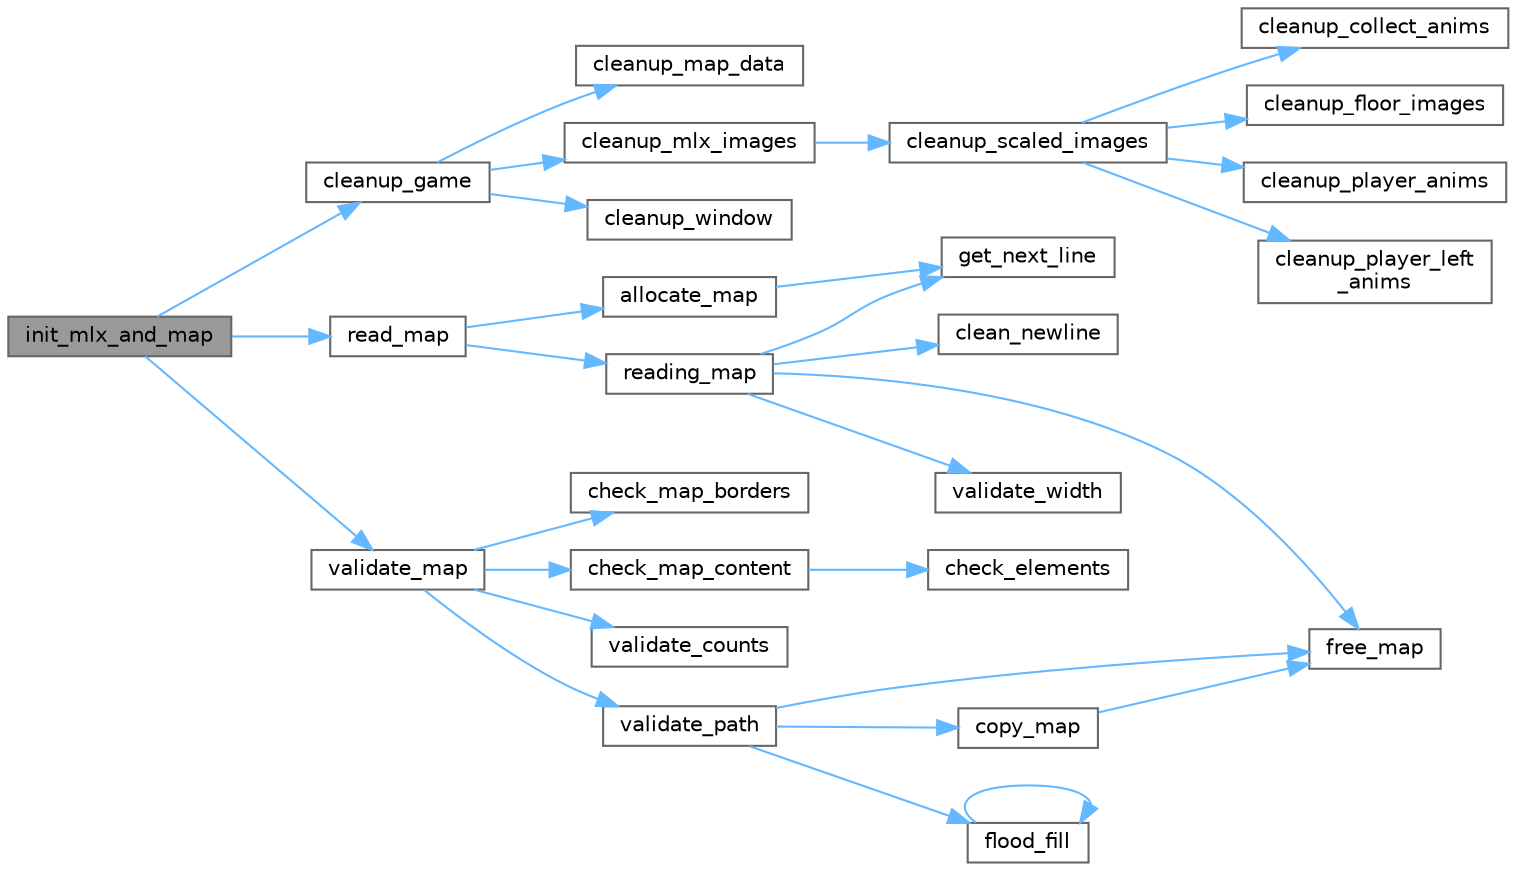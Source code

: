 digraph "init_mlx_and_map"
{
 // INTERACTIVE_SVG=YES
 // LATEX_PDF_SIZE
  bgcolor="transparent";
  edge [fontname=Helvetica,fontsize=10,labelfontname=Helvetica,labelfontsize=10];
  node [fontname=Helvetica,fontsize=10,shape=box,height=0.2,width=0.4];
  rankdir="LR";
  Node1 [id="Node000001",label="init_mlx_and_map",height=0.2,width=0.4,color="gray40", fillcolor="grey60", style="filled", fontcolor="black",tooltip=" "];
  Node1 -> Node2 [id="edge1_Node000001_Node000002",color="steelblue1",style="solid",tooltip=" "];
  Node2 [id="Node000002",label="cleanup_game",height=0.2,width=0.4,color="grey40", fillcolor="white", style="filled",URL="$utils_8c.html#a6b166a434f4f8cc202d9c3feaf33af7a",tooltip=" "];
  Node2 -> Node3 [id="edge2_Node000002_Node000003",color="steelblue1",style="solid",tooltip=" "];
  Node3 [id="Node000003",label="cleanup_map_data",height=0.2,width=0.4,color="grey40", fillcolor="white", style="filled",URL="$utils_8c.html#abc5614c78184dfae0a3a6a03ee44d059",tooltip=" "];
  Node2 -> Node4 [id="edge3_Node000002_Node000004",color="steelblue1",style="solid",tooltip=" "];
  Node4 [id="Node000004",label="cleanup_mlx_images",height=0.2,width=0.4,color="grey40", fillcolor="white", style="filled",URL="$utils_8c.html#a72c99faf18094cf6f6f0bd4ec752f1ae",tooltip=" "];
  Node4 -> Node5 [id="edge4_Node000004_Node000005",color="steelblue1",style="solid",tooltip=" "];
  Node5 [id="Node000005",label="cleanup_scaled_images",height=0.2,width=0.4,color="grey40", fillcolor="white", style="filled",URL="$clean__images_8c.html#a87fd54b2926142613d5f2ee67a6b69b0",tooltip=" "];
  Node5 -> Node6 [id="edge5_Node000005_Node000006",color="steelblue1",style="solid",tooltip=" "];
  Node6 [id="Node000006",label="cleanup_collect_anims",height=0.2,width=0.4,color="grey40", fillcolor="white", style="filled",URL="$clean__images_8c.html#a248d446aa9c26de1799fe09b07531c3d",tooltip=" "];
  Node5 -> Node7 [id="edge6_Node000005_Node000007",color="steelblue1",style="solid",tooltip=" "];
  Node7 [id="Node000007",label="cleanup_floor_images",height=0.2,width=0.4,color="grey40", fillcolor="white", style="filled",URL="$clean__images_8c.html#af696a35befccf80ea35fc848c9292fef",tooltip=" "];
  Node5 -> Node8 [id="edge7_Node000005_Node000008",color="steelblue1",style="solid",tooltip=" "];
  Node8 [id="Node000008",label="cleanup_player_anims",height=0.2,width=0.4,color="grey40", fillcolor="white", style="filled",URL="$clean__images_8c.html#a4644ff6c8a89161bb498cbce5edd4c27",tooltip=" "];
  Node5 -> Node9 [id="edge8_Node000005_Node000009",color="steelblue1",style="solid",tooltip=" "];
  Node9 [id="Node000009",label="cleanup_player_left\l_anims",height=0.2,width=0.4,color="grey40", fillcolor="white", style="filled",URL="$clean__images_8c.html#a55a5e38ede17361f52b74b7108edb421",tooltip=" "];
  Node2 -> Node10 [id="edge9_Node000002_Node000010",color="steelblue1",style="solid",tooltip=" "];
  Node10 [id="Node000010",label="cleanup_window",height=0.2,width=0.4,color="grey40", fillcolor="white", style="filled",URL="$utils_8c.html#a123b79110158baa49ed60b2d7a82eebb",tooltip=" "];
  Node1 -> Node11 [id="edge10_Node000001_Node000011",color="steelblue1",style="solid",tooltip=" "];
  Node11 [id="Node000011",label="read_map",height=0.2,width=0.4,color="grey40", fillcolor="white", style="filled",URL="$map_8c.html#a727a57ebf42f450212350523d48cc841",tooltip=" "];
  Node11 -> Node12 [id="edge11_Node000011_Node000012",color="steelblue1",style="solid",tooltip=" "];
  Node12 [id="Node000012",label="allocate_map",height=0.2,width=0.4,color="grey40", fillcolor="white", style="filled",URL="$map_8c.html#abf448dce0d9e0c0355ce13ff0d82ca23",tooltip=" "];
  Node12 -> Node13 [id="edge12_Node000012_Node000013",color="steelblue1",style="solid",tooltip=" "];
  Node13 [id="Node000013",label="get_next_line",height=0.2,width=0.4,color="grey40", fillcolor="white", style="filled",URL="$get__next__line__bonus_8h.html#a78d68a5f50a6eec0380ce25b4a1bd5b7",tooltip=" "];
  Node11 -> Node14 [id="edge13_Node000011_Node000014",color="steelblue1",style="solid",tooltip=" "];
  Node14 [id="Node000014",label="reading_map",height=0.2,width=0.4,color="grey40", fillcolor="white", style="filled",URL="$map_8c.html#a462bf94d03bcf3d052b298c537753f4b",tooltip=" "];
  Node14 -> Node15 [id="edge14_Node000014_Node000015",color="steelblue1",style="solid",tooltip=" "];
  Node15 [id="Node000015",label="clean_newline",height=0.2,width=0.4,color="grey40", fillcolor="white", style="filled",URL="$map_8c.html#a79d8891e7be1c35539089d9e8c942abf",tooltip=" "];
  Node14 -> Node16 [id="edge15_Node000014_Node000016",color="steelblue1",style="solid",tooltip=" "];
  Node16 [id="Node000016",label="free_map",height=0.2,width=0.4,color="grey40", fillcolor="white", style="filled",URL="$map__validation_8c.html#aaa1d4a33ad086b322bb39d264f8a9a49",tooltip="Frees the allocated map memory."];
  Node14 -> Node13 [id="edge16_Node000014_Node000013",color="steelblue1",style="solid",tooltip=" "];
  Node14 -> Node17 [id="edge17_Node000014_Node000017",color="steelblue1",style="solid",tooltip=" "];
  Node17 [id="Node000017",label="validate_width",height=0.2,width=0.4,color="grey40", fillcolor="white", style="filled",URL="$map_8c.html#aad3ffa129c7b155e2ccdc77b7d2afcb8",tooltip=" "];
  Node1 -> Node18 [id="edge18_Node000001_Node000018",color="steelblue1",style="solid",tooltip=" "];
  Node18 [id="Node000018",label="validate_map",height=0.2,width=0.4,color="grey40", fillcolor="white", style="filled",URL="$map__validation_8c.html#a560a42b860dc2abf0cb8dbb2ea25693a",tooltip=" "];
  Node18 -> Node19 [id="edge19_Node000018_Node000019",color="steelblue1",style="solid",tooltip=" "];
  Node19 [id="Node000019",label="check_map_borders",height=0.2,width=0.4,color="grey40", fillcolor="white", style="filled",URL="$map__validations__utils_8c.html#ab0f3d0903ec435a5cc5caee34bfc58ff",tooltip="Simple map validation check for basic requirements."];
  Node18 -> Node20 [id="edge20_Node000018_Node000020",color="steelblue1",style="solid",tooltip=" "];
  Node20 [id="Node000020",label="check_map_content",height=0.2,width=0.4,color="grey40", fillcolor="white", style="filled",URL="$map__validations__utils_8c.html#ad51f0ff88843223e47b6e2571305c576",tooltip=" "];
  Node20 -> Node21 [id="edge21_Node000020_Node000021",color="steelblue1",style="solid",tooltip=" "];
  Node21 [id="Node000021",label="check_elements",height=0.2,width=0.4,color="grey40", fillcolor="white", style="filled",URL="$map__validations__utils_8c.html#ab57416e9adb3b7e53faaea9a658f3991",tooltip=" "];
  Node18 -> Node22 [id="edge22_Node000018_Node000022",color="steelblue1",style="solid",tooltip=" "];
  Node22 [id="Node000022",label="validate_counts",height=0.2,width=0.4,color="grey40", fillcolor="white", style="filled",URL="$map__validations__utils_8c.html#a7ddd9917a2157d58123a5ef270052206",tooltip=" "];
  Node18 -> Node23 [id="edge23_Node000018_Node000023",color="steelblue1",style="solid",tooltip=" "];
  Node23 [id="Node000023",label="validate_path",height=0.2,width=0.4,color="grey40", fillcolor="white", style="filled",URL="$map__validation_8c.html#acacd4bdc1b71dcfde8067d9c32a7ba3e",tooltip=" "];
  Node23 -> Node24 [id="edge24_Node000023_Node000024",color="steelblue1",style="solid",tooltip=" "];
  Node24 [id="Node000024",label="copy_map",height=0.2,width=0.4,color="grey40", fillcolor="white", style="filled",URL="$map__validation_8c.html#a4cac6e90d5fb0fe051764382f864ff03",tooltip=" "];
  Node24 -> Node16 [id="edge25_Node000024_Node000016",color="steelblue1",style="solid",tooltip=" "];
  Node23 -> Node25 [id="edge26_Node000023_Node000025",color="steelblue1",style="solid",tooltip=" "];
  Node25 [id="Node000025",label="flood_fill",height=0.2,width=0.4,color="grey40", fillcolor="white", style="filled",URL="$map__validation_8c.html#afee15b6bbe0b71cceee7501816c3feeb",tooltip=" "];
  Node25 -> Node25 [id="edge27_Node000025_Node000025",color="steelblue1",style="solid",tooltip=" "];
  Node23 -> Node16 [id="edge28_Node000023_Node000016",color="steelblue1",style="solid",tooltip=" "];
}
